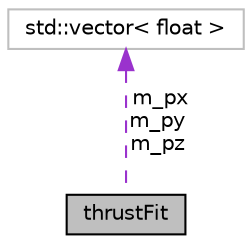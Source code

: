 digraph "thrustFit"
{
 // LATEX_PDF_SIZE
  edge [fontname="Helvetica",fontsize="10",labelfontname="Helvetica",labelfontsize="10"];
  node [fontname="Helvetica",fontsize="10",shape=record];
  Node1 [label="thrustFit",height=0.2,width=0.4,color="black", fillcolor="grey75", style="filled", fontcolor="black",tooltip=" "];
  Node2 -> Node1 [dir="back",color="darkorchid3",fontsize="10",style="dashed",label=" m_px\nm_py\nm_pz" ,fontname="Helvetica"];
  Node2 [label="std::vector\< float \>",height=0.2,width=0.4,color="grey75", fillcolor="white", style="filled",tooltip=" "];
}
